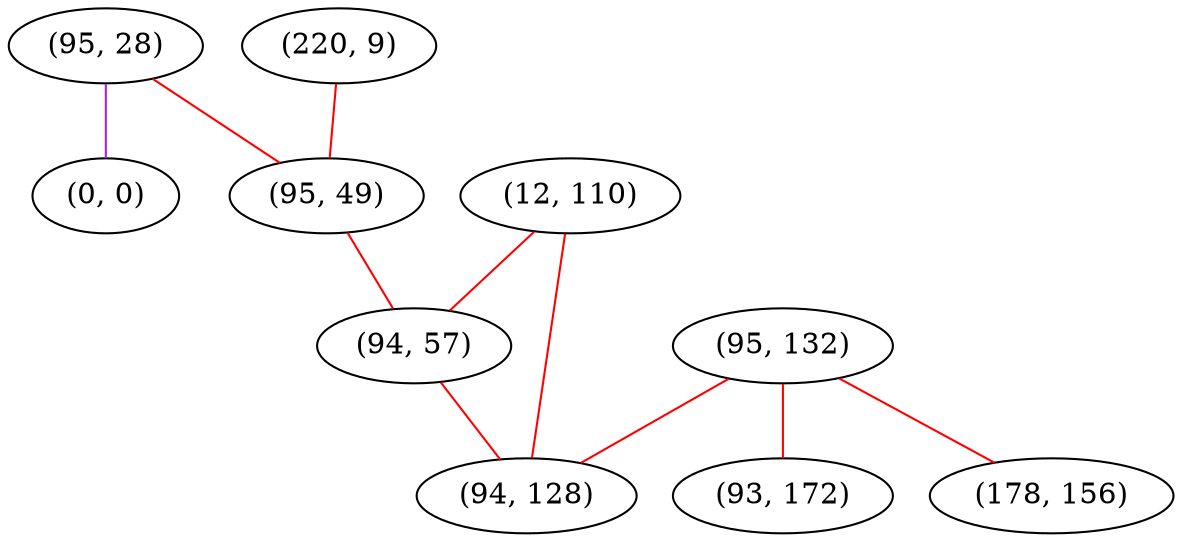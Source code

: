 graph "" {
"(95, 28)";
"(0, 0)";
"(12, 110)";
"(95, 132)";
"(220, 9)";
"(95, 49)";
"(93, 172)";
"(178, 156)";
"(94, 57)";
"(94, 128)";
"(95, 28)" -- "(0, 0)"  [color=purple, key=0, weight=4];
"(95, 28)" -- "(95, 49)"  [color=red, key=0, weight=1];
"(12, 110)" -- "(94, 57)"  [color=red, key=0, weight=1];
"(12, 110)" -- "(94, 128)"  [color=red, key=0, weight=1];
"(95, 132)" -- "(93, 172)"  [color=red, key=0, weight=1];
"(95, 132)" -- "(178, 156)"  [color=red, key=0, weight=1];
"(95, 132)" -- "(94, 128)"  [color=red, key=0, weight=1];
"(220, 9)" -- "(95, 49)"  [color=red, key=0, weight=1];
"(95, 49)" -- "(94, 57)"  [color=red, key=0, weight=1];
"(94, 57)" -- "(94, 128)"  [color=red, key=0, weight=1];
}
